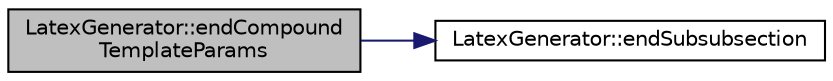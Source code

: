 digraph "LatexGenerator::endCompoundTemplateParams"
{
 // LATEX_PDF_SIZE
  edge [fontname="Helvetica",fontsize="10",labelfontname="Helvetica",labelfontsize="10"];
  node [fontname="Helvetica",fontsize="10",shape=record];
  rankdir="LR";
  Node1 [label="LatexGenerator::endCompound\lTemplateParams",height=0.2,width=0.4,color="black", fillcolor="grey75", style="filled", fontcolor="black",tooltip=" "];
  Node1 -> Node2 [color="midnightblue",fontsize="10",style="solid",fontname="Helvetica"];
  Node2 [label="LatexGenerator::endSubsubsection",height=0.2,width=0.4,color="black", fillcolor="white", style="filled",URL="$classLatexGenerator.html#a4eb7f9f80bf4407d5b23c1b13d0a560b",tooltip=" "];
}
